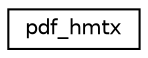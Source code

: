 digraph "Graphical Class Hierarchy"
{
 // LATEX_PDF_SIZE
  edge [fontname="Helvetica",fontsize="10",labelfontname="Helvetica",labelfontsize="10"];
  node [fontname="Helvetica",fontsize="10",shape=record];
  rankdir="LR";
  Node0 [label="pdf_hmtx",height=0.2,width=0.4,color="black", fillcolor="white", style="filled",URL="$structpdf__hmtx.html",tooltip=" "];
}
